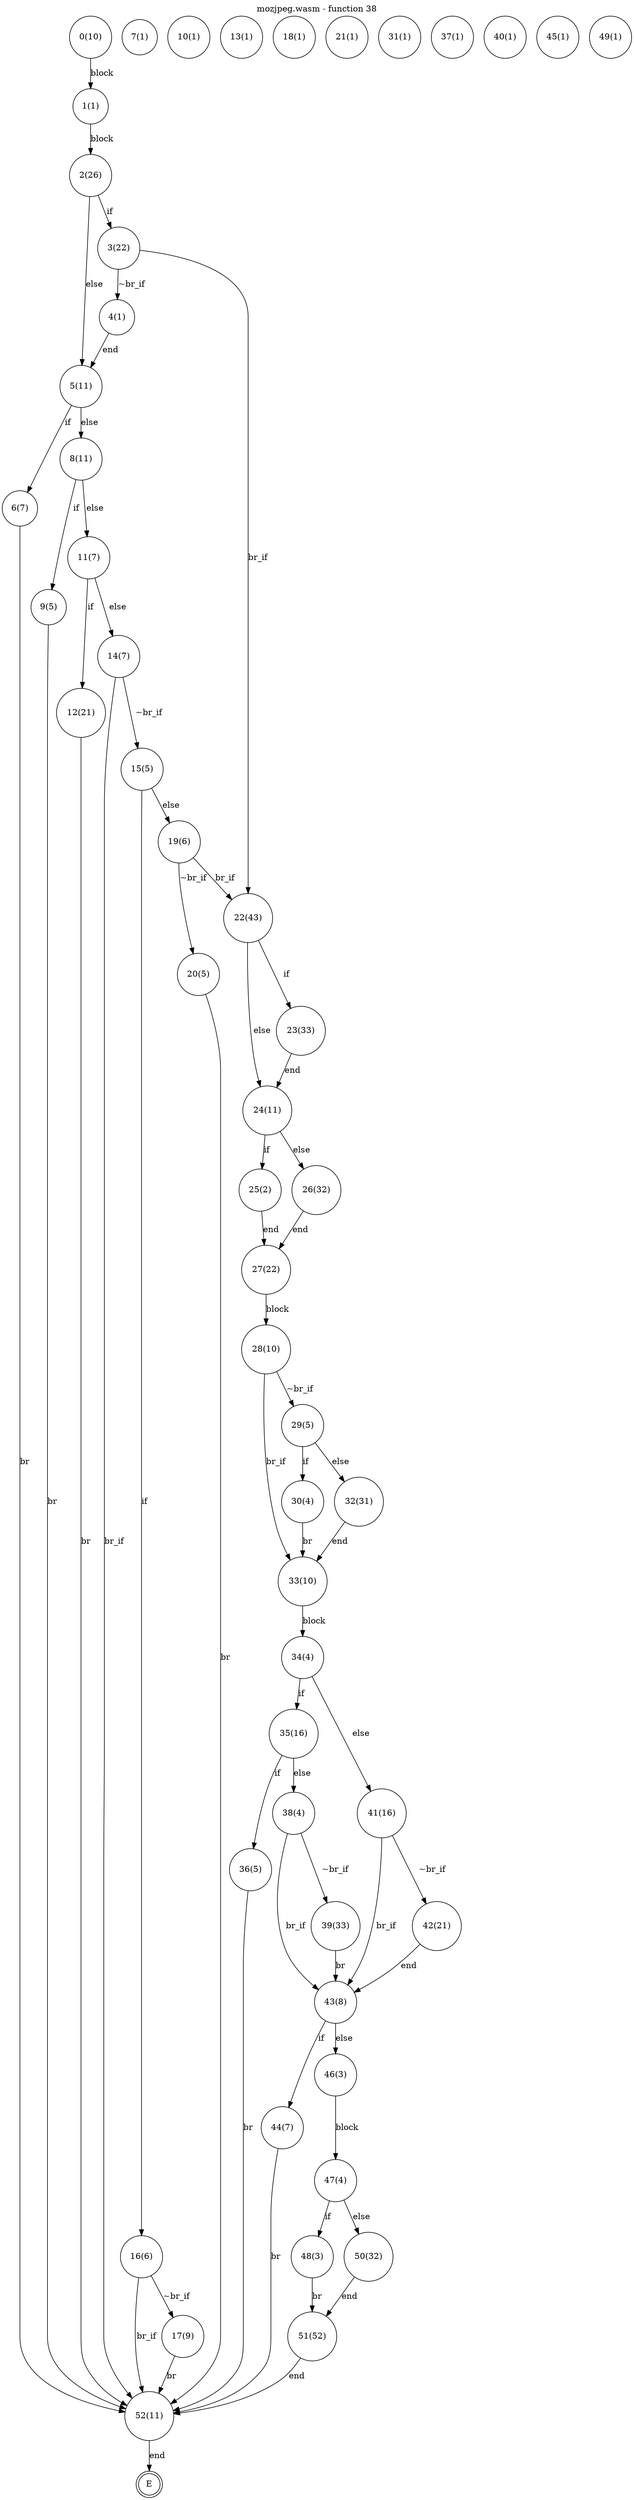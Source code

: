 digraph finite_state_machine {
    label = "mozjpeg.wasm - function 38"
    labelloc =  t
    labelfontsize = 16
    labelfontcolor = black
    labelfontname = "Helvetica"
    node [shape = doublecircle]; E ;
node [shape=circle, fontcolor=black, style="", label="0(10)"]0
node [shape=circle, fontcolor=black, style="", label="1(1)"]1
node [shape=circle, fontcolor=black, style="", label="2(26)"]2
node [shape=circle, fontcolor=black, style="", label="3(22)"]3
node [shape=circle, fontcolor=black, style="", label="4(1)"]4
node [shape=circle, fontcolor=black, style="", label="5(11)"]5
node [shape=circle, fontcolor=black, style="", label="6(7)"]6
node [shape=circle, fontcolor=black, style="", label="7(1)"]7
node [shape=circle, fontcolor=black, style="", label="8(11)"]8
node [shape=circle, fontcolor=black, style="", label="9(5)"]9
node [shape=circle, fontcolor=black, style="", label="10(1)"]10
node [shape=circle, fontcolor=black, style="", label="11(7)"]11
node [shape=circle, fontcolor=black, style="", label="12(21)"]12
node [shape=circle, fontcolor=black, style="", label="13(1)"]13
node [shape=circle, fontcolor=black, style="", label="14(7)"]14
node [shape=circle, fontcolor=black, style="", label="15(5)"]15
node [shape=circle, fontcolor=black, style="", label="16(6)"]16
node [shape=circle, fontcolor=black, style="", label="17(9)"]17
node [shape=circle, fontcolor=black, style="", label="18(1)"]18
node [shape=circle, fontcolor=black, style="", label="19(6)"]19
node [shape=circle, fontcolor=black, style="", label="20(5)"]20
node [shape=circle, fontcolor=black, style="", label="21(1)"]21
node [shape=circle, fontcolor=black, style="", label="22(43)"]22
node [shape=circle, fontcolor=black, style="", label="23(33)"]23
node [shape=circle, fontcolor=black, style="", label="24(11)"]24
node [shape=circle, fontcolor=black, style="", label="25(2)"]25
node [shape=circle, fontcolor=black, style="", label="26(32)"]26
node [shape=circle, fontcolor=black, style="", label="27(22)"]27
node [shape=circle, fontcolor=black, style="", label="28(10)"]28
node [shape=circle, fontcolor=black, style="", label="29(5)"]29
node [shape=circle, fontcolor=black, style="", label="30(4)"]30
node [shape=circle, fontcolor=black, style="", label="31(1)"]31
node [shape=circle, fontcolor=black, style="", label="32(31)"]32
node [shape=circle, fontcolor=black, style="", label="33(10)"]33
node [shape=circle, fontcolor=black, style="", label="34(4)"]34
node [shape=circle, fontcolor=black, style="", label="35(16)"]35
node [shape=circle, fontcolor=black, style="", label="36(5)"]36
node [shape=circle, fontcolor=black, style="", label="37(1)"]37
node [shape=circle, fontcolor=black, style="", label="38(4)"]38
node [shape=circle, fontcolor=black, style="", label="39(33)"]39
node [shape=circle, fontcolor=black, style="", label="40(1)"]40
node [shape=circle, fontcolor=black, style="", label="41(16)"]41
node [shape=circle, fontcolor=black, style="", label="42(21)"]42
node [shape=circle, fontcolor=black, style="", label="43(8)"]43
node [shape=circle, fontcolor=black, style="", label="44(7)"]44
node [shape=circle, fontcolor=black, style="", label="45(1)"]45
node [shape=circle, fontcolor=black, style="", label="46(3)"]46
node [shape=circle, fontcolor=black, style="", label="47(4)"]47
node [shape=circle, fontcolor=black, style="", label="48(3)"]48
node [shape=circle, fontcolor=black, style="", label="49(1)"]49
node [shape=circle, fontcolor=black, style="", label="50(32)"]50
node [shape=circle, fontcolor=black, style="", label="51(52)"]51
node [shape=circle, fontcolor=black, style="", label="52(11)"]52
node [shape=circle, fontcolor=black, style="", label="E"]E
    0 -> 1[label="block"];
    1 -> 2[label="block"];
    2 -> 3[label="if"];
    2 -> 5[label="else"];
    3 -> 4[label="~br_if"];
    3 -> 22[label="br_if"];
    4 -> 5[label="end"];
    5 -> 6[label="if"];
    5 -> 8[label="else"];
    6 -> 52[label="br"];
    8 -> 9[label="if"];
    8 -> 11[label="else"];
    9 -> 52[label="br"];
    11 -> 12[label="if"];
    11 -> 14[label="else"];
    12 -> 52[label="br"];
    14 -> 15[label="~br_if"];
    14 -> 52[label="br_if"];
    15 -> 16[label="if"];
    15 -> 19[label="else"];
    16 -> 17[label="~br_if"];
    16 -> 52[label="br_if"];
    17 -> 52[label="br"];
    19 -> 20[label="~br_if"];
    19 -> 22[label="br_if"];
    20 -> 52[label="br"];
    22 -> 23[label="if"];
    22 -> 24[label="else"];
    23 -> 24[label="end"];
    24 -> 25[label="if"];
    24 -> 26[label="else"];
    25 -> 27[label="end"];
    26 -> 27[label="end"];
    27 -> 28[label="block"];
    28 -> 29[label="~br_if"];
    28 -> 33[label="br_if"];
    29 -> 30[label="if"];
    29 -> 32[label="else"];
    30 -> 33[label="br"];
    32 -> 33[label="end"];
    33 -> 34[label="block"];
    34 -> 35[label="if"];
    34 -> 41[label="else"];
    35 -> 36[label="if"];
    35 -> 38[label="else"];
    36 -> 52[label="br"];
    38 -> 39[label="~br_if"];
    38 -> 43[label="br_if"];
    39 -> 43[label="br"];
    41 -> 42[label="~br_if"];
    41 -> 43[label="br_if"];
    42 -> 43[label="end"];
    43 -> 44[label="if"];
    43 -> 46[label="else"];
    44 -> 52[label="br"];
    46 -> 47[label="block"];
    47 -> 48[label="if"];
    47 -> 50[label="else"];
    48 -> 51[label="br"];
    50 -> 51[label="end"];
    51 -> 52[label="end"];
    52 -> E[label="end"];
}
